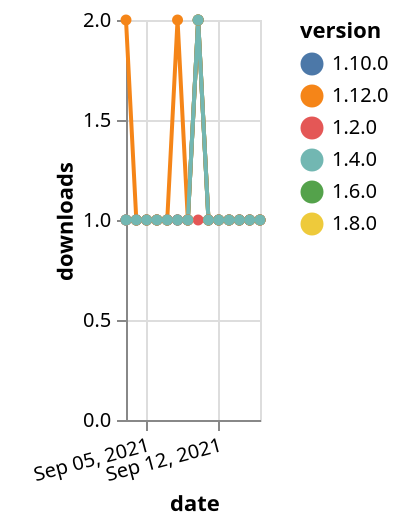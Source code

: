 {"$schema": "https://vega.github.io/schema/vega-lite/v5.json", "description": "A simple bar chart with embedded data.", "data": {"values": [{"date": "2021-09-03", "total": 170, "delta": 1, "version": "1.6.0"}, {"date": "2021-09-04", "total": 171, "delta": 1, "version": "1.6.0"}, {"date": "2021-09-05", "total": 172, "delta": 1, "version": "1.6.0"}, {"date": "2021-09-06", "total": 173, "delta": 1, "version": "1.6.0"}, {"date": "2021-09-07", "total": 174, "delta": 1, "version": "1.6.0"}, {"date": "2021-09-08", "total": 175, "delta": 1, "version": "1.6.0"}, {"date": "2021-09-09", "total": 176, "delta": 1, "version": "1.6.0"}, {"date": "2021-09-10", "total": 178, "delta": 2, "version": "1.6.0"}, {"date": "2021-09-11", "total": 179, "delta": 1, "version": "1.6.0"}, {"date": "2021-09-12", "total": 180, "delta": 1, "version": "1.6.0"}, {"date": "2021-09-13", "total": 181, "delta": 1, "version": "1.6.0"}, {"date": "2021-09-14", "total": 182, "delta": 1, "version": "1.6.0"}, {"date": "2021-09-15", "total": 183, "delta": 1, "version": "1.6.0"}, {"date": "2021-09-16", "total": 184, "delta": 1, "version": "1.6.0"}, {"date": "2021-09-03", "total": 144, "delta": 1, "version": "1.8.0"}, {"date": "2021-09-04", "total": 145, "delta": 1, "version": "1.8.0"}, {"date": "2021-09-05", "total": 146, "delta": 1, "version": "1.8.0"}, {"date": "2021-09-06", "total": 147, "delta": 1, "version": "1.8.0"}, {"date": "2021-09-07", "total": 148, "delta": 1, "version": "1.8.0"}, {"date": "2021-09-08", "total": 149, "delta": 1, "version": "1.8.0"}, {"date": "2021-09-09", "total": 150, "delta": 1, "version": "1.8.0"}, {"date": "2021-09-10", "total": 152, "delta": 2, "version": "1.8.0"}, {"date": "2021-09-11", "total": 153, "delta": 1, "version": "1.8.0"}, {"date": "2021-09-12", "total": 154, "delta": 1, "version": "1.8.0"}, {"date": "2021-09-13", "total": 155, "delta": 1, "version": "1.8.0"}, {"date": "2021-09-14", "total": 156, "delta": 1, "version": "1.8.0"}, {"date": "2021-09-15", "total": 157, "delta": 1, "version": "1.8.0"}, {"date": "2021-09-16", "total": 158, "delta": 1, "version": "1.8.0"}, {"date": "2021-09-03", "total": 155, "delta": 1, "version": "1.10.0"}, {"date": "2021-09-04", "total": 156, "delta": 1, "version": "1.10.0"}, {"date": "2021-09-05", "total": 157, "delta": 1, "version": "1.10.0"}, {"date": "2021-09-06", "total": 158, "delta": 1, "version": "1.10.0"}, {"date": "2021-09-07", "total": 159, "delta": 1, "version": "1.10.0"}, {"date": "2021-09-08", "total": 160, "delta": 1, "version": "1.10.0"}, {"date": "2021-09-09", "total": 161, "delta": 1, "version": "1.10.0"}, {"date": "2021-09-10", "total": 163, "delta": 2, "version": "1.10.0"}, {"date": "2021-09-11", "total": 164, "delta": 1, "version": "1.10.0"}, {"date": "2021-09-12", "total": 165, "delta": 1, "version": "1.10.0"}, {"date": "2021-09-13", "total": 166, "delta": 1, "version": "1.10.0"}, {"date": "2021-09-14", "total": 167, "delta": 1, "version": "1.10.0"}, {"date": "2021-09-15", "total": 168, "delta": 1, "version": "1.10.0"}, {"date": "2021-09-16", "total": 169, "delta": 1, "version": "1.10.0"}, {"date": "2021-09-03", "total": 208, "delta": 1, "version": "1.2.0"}, {"date": "2021-09-04", "total": 209, "delta": 1, "version": "1.2.0"}, {"date": "2021-09-05", "total": 210, "delta": 1, "version": "1.2.0"}, {"date": "2021-09-06", "total": 211, "delta": 1, "version": "1.2.0"}, {"date": "2021-09-07", "total": 212, "delta": 1, "version": "1.2.0"}, {"date": "2021-09-08", "total": 213, "delta": 1, "version": "1.2.0"}, {"date": "2021-09-09", "total": 214, "delta": 1, "version": "1.2.0"}, {"date": "2021-09-10", "total": 215, "delta": 1, "version": "1.2.0"}, {"date": "2021-09-11", "total": 216, "delta": 1, "version": "1.2.0"}, {"date": "2021-09-12", "total": 217, "delta": 1, "version": "1.2.0"}, {"date": "2021-09-13", "total": 218, "delta": 1, "version": "1.2.0"}, {"date": "2021-09-14", "total": 219, "delta": 1, "version": "1.2.0"}, {"date": "2021-09-15", "total": 220, "delta": 1, "version": "1.2.0"}, {"date": "2021-09-16", "total": 221, "delta": 1, "version": "1.2.0"}, {"date": "2021-09-03", "total": 116, "delta": 2, "version": "1.12.0"}, {"date": "2021-09-04", "total": 117, "delta": 1, "version": "1.12.0"}, {"date": "2021-09-05", "total": 118, "delta": 1, "version": "1.12.0"}, {"date": "2021-09-06", "total": 119, "delta": 1, "version": "1.12.0"}, {"date": "2021-09-07", "total": 120, "delta": 1, "version": "1.12.0"}, {"date": "2021-09-08", "total": 122, "delta": 2, "version": "1.12.0"}, {"date": "2021-09-09", "total": 123, "delta": 1, "version": "1.12.0"}, {"date": "2021-09-10", "total": 125, "delta": 2, "version": "1.12.0"}, {"date": "2021-09-11", "total": 126, "delta": 1, "version": "1.12.0"}, {"date": "2021-09-12", "total": 127, "delta": 1, "version": "1.12.0"}, {"date": "2021-09-13", "total": 128, "delta": 1, "version": "1.12.0"}, {"date": "2021-09-14", "total": 129, "delta": 1, "version": "1.12.0"}, {"date": "2021-09-15", "total": 130, "delta": 1, "version": "1.12.0"}, {"date": "2021-09-16", "total": 131, "delta": 1, "version": "1.12.0"}, {"date": "2021-09-03", "total": 177, "delta": 1, "version": "1.4.0"}, {"date": "2021-09-04", "total": 178, "delta": 1, "version": "1.4.0"}, {"date": "2021-09-05", "total": 179, "delta": 1, "version": "1.4.0"}, {"date": "2021-09-06", "total": 180, "delta": 1, "version": "1.4.0"}, {"date": "2021-09-07", "total": 181, "delta": 1, "version": "1.4.0"}, {"date": "2021-09-08", "total": 182, "delta": 1, "version": "1.4.0"}, {"date": "2021-09-09", "total": 183, "delta": 1, "version": "1.4.0"}, {"date": "2021-09-10", "total": 185, "delta": 2, "version": "1.4.0"}, {"date": "2021-09-11", "total": 186, "delta": 1, "version": "1.4.0"}, {"date": "2021-09-12", "total": 187, "delta": 1, "version": "1.4.0"}, {"date": "2021-09-13", "total": 188, "delta": 1, "version": "1.4.0"}, {"date": "2021-09-14", "total": 189, "delta": 1, "version": "1.4.0"}, {"date": "2021-09-15", "total": 190, "delta": 1, "version": "1.4.0"}, {"date": "2021-09-16", "total": 191, "delta": 1, "version": "1.4.0"}]}, "width": "container", "mark": {"type": "line", "point": {"filled": true}}, "encoding": {"x": {"field": "date", "type": "temporal", "timeUnit": "yearmonthdate", "title": "date", "axis": {"labelAngle": -15}}, "y": {"field": "delta", "type": "quantitative", "title": "downloads"}, "color": {"field": "version", "type": "nominal"}, "tooltip": {"field": "delta"}}}